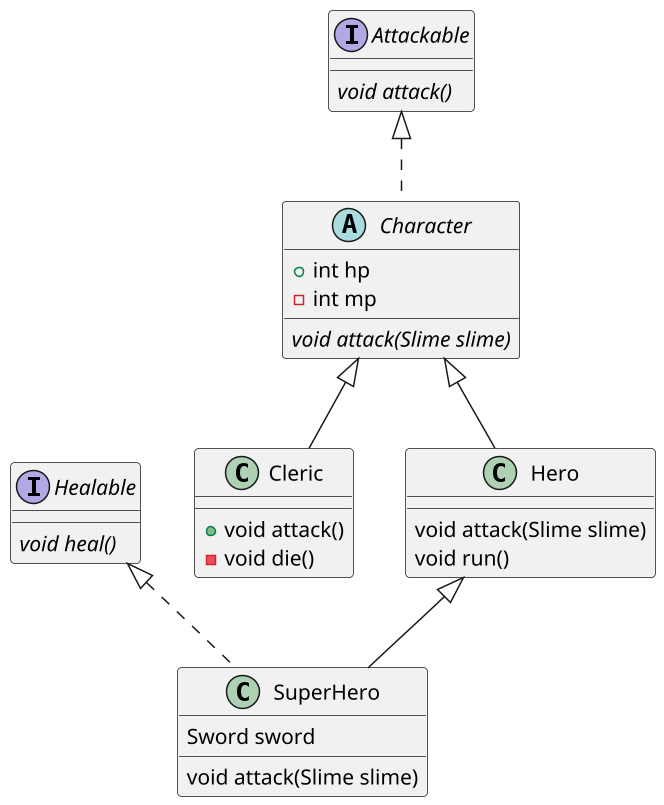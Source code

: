 @startuml
scale 1.5

interface Healable {
    {abstract} void heal()
}

interface Attackable {
    {abstract} void attack()
}

class Cleric extends Character {
    + void attack()
    - void die()
}

abstract class Character implements Attackable {
    + int hp
    - int mp
    {abstract} void attack(Slime slime)
}

class Hero extends Character {
    void attack(Slime slime)
    void run()
}

class SuperHero extends Hero implements Healable {
    Sword sword

    void attack(Slime slime)
}

@enduml